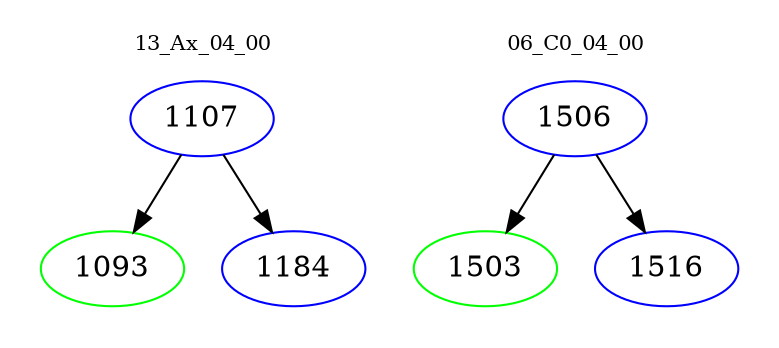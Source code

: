 digraph{
subgraph cluster_0 {
color = white
label = "13_Ax_04_00";
fontsize=10;
T0_1107 [label="1107", color="blue"]
T0_1107 -> T0_1093 [color="black"]
T0_1093 [label="1093", color="green"]
T0_1107 -> T0_1184 [color="black"]
T0_1184 [label="1184", color="blue"]
}
subgraph cluster_1 {
color = white
label = "06_C0_04_00";
fontsize=10;
T1_1506 [label="1506", color="blue"]
T1_1506 -> T1_1503 [color="black"]
T1_1503 [label="1503", color="green"]
T1_1506 -> T1_1516 [color="black"]
T1_1516 [label="1516", color="blue"]
}
}
